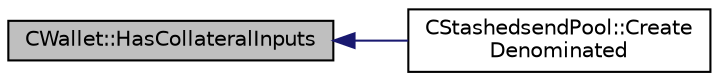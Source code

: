 digraph "CWallet::HasCollateralInputs"
{
  edge [fontname="Helvetica",fontsize="10",labelfontname="Helvetica",labelfontsize="10"];
  node [fontname="Helvetica",fontsize="10",shape=record];
  rankdir="LR";
  Node950 [label="CWallet::HasCollateralInputs",height=0.2,width=0.4,color="black", fillcolor="grey75", style="filled", fontcolor="black"];
  Node950 -> Node951 [dir="back",color="midnightblue",fontsize="10",style="solid",fontname="Helvetica"];
  Node951 [label="CStashedsendPool::Create\lDenominated",height=0.2,width=0.4,color="black", fillcolor="white", style="filled",URL="$dd/d8a/class_c_stashedsend_pool.html#a02b3808e3653ed966b4c60874a137490"];
}
